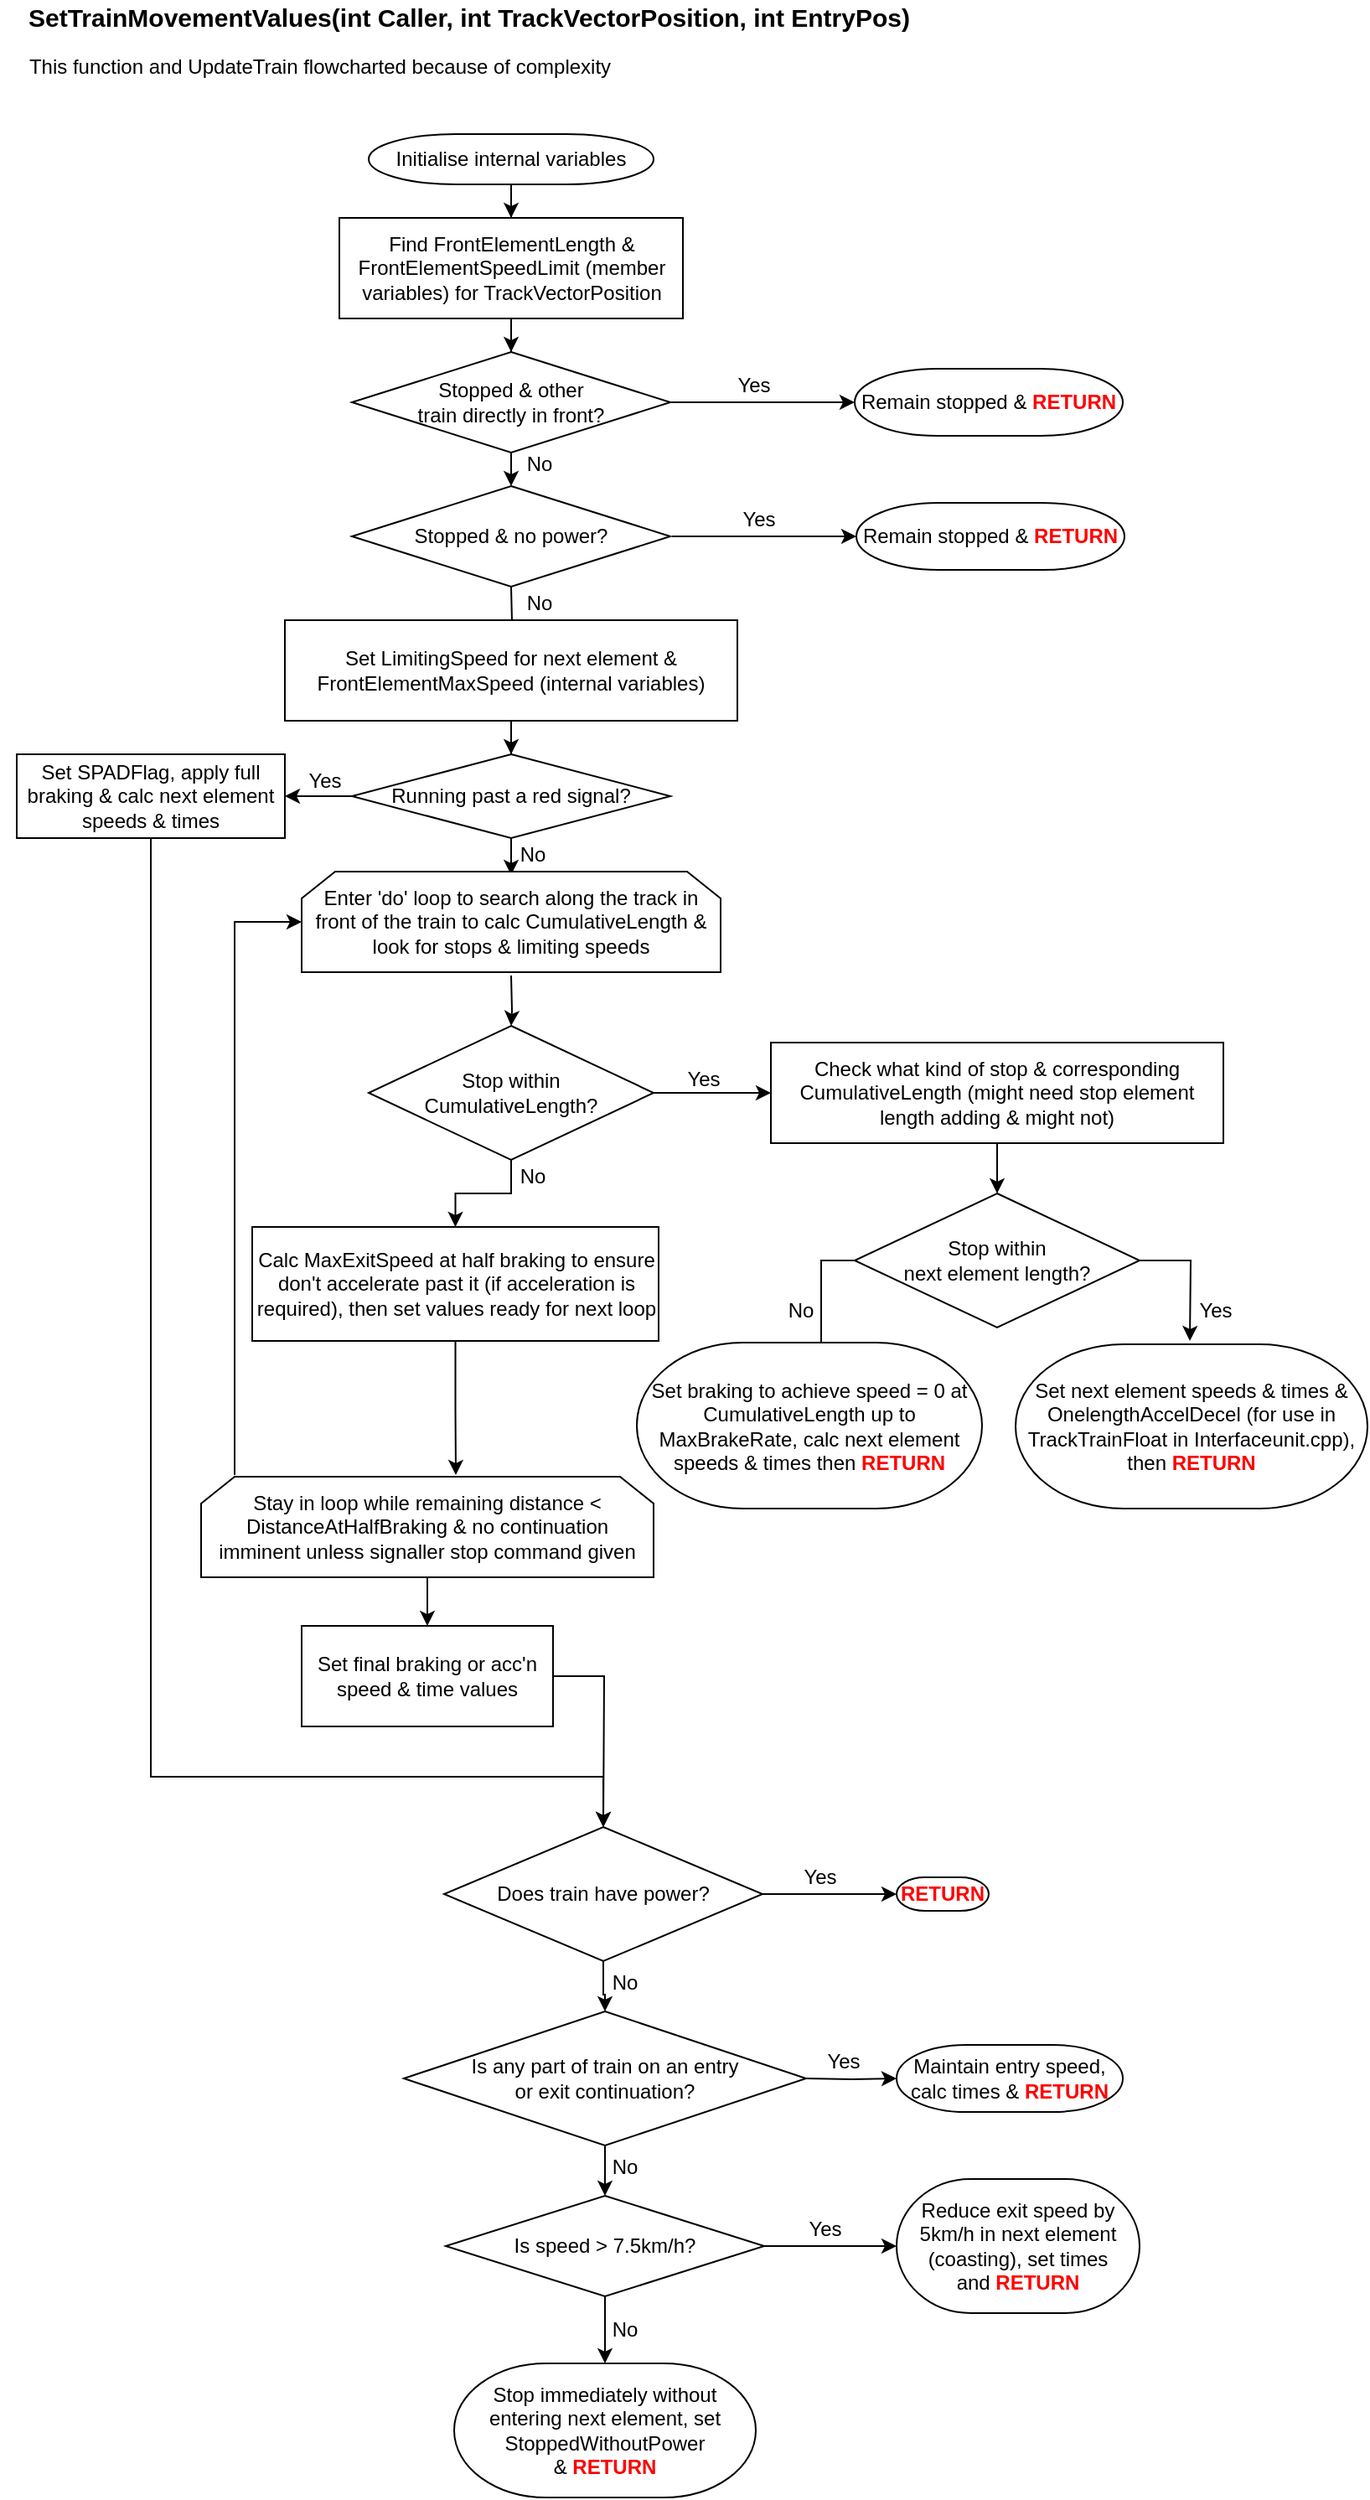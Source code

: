 <mxfile version="13.3.1" type="device"><diagram id="C5RBs43oDa-KdzZeNtuy" name="Page-1"><mxGraphModel dx="1086" dy="786" grid="1" gridSize="10" guides="1" tooltips="1" connect="1" arrows="1" fold="1" page="1" pageScale="1" pageWidth="827" pageHeight="1169" math="0" shadow="0"><root><mxCell id="WIyWlLk6GJQsqaUBKTNV-0"/><mxCell id="WIyWlLk6GJQsqaUBKTNV-1" parent="WIyWlLk6GJQsqaUBKTNV-0"/><mxCell id="4HrJIO2Iazie-PdFovf9-10" value="SetTrainMovementValues(int Caller, int TrackVectorPosition, int EntryPos)" style="text;html=1;strokeColor=none;fillColor=none;align=center;verticalAlign=middle;whiteSpace=wrap;rounded=0;fontStyle=1;fontSize=15;" parent="WIyWlLk6GJQsqaUBKTNV-1" vertex="1"><mxGeometry x="10" y="20" width="560" height="20" as="geometry"/></mxCell><mxCell id="4HrJIO2Iazie-PdFovf9-11" value="" style="edgeStyle=orthogonalEdgeStyle;rounded=0;orthogonalLoop=1;jettySize=auto;html=1;fontSize=12;" parent="WIyWlLk6GJQsqaUBKTNV-1" source="4HrJIO2Iazie-PdFovf9-12" target="4HrJIO2Iazie-PdFovf9-14" edge="1"><mxGeometry relative="1" as="geometry"/></mxCell><mxCell id="4HrJIO2Iazie-PdFovf9-12" value="&lt;font style=&quot;font-size: 12px&quot;&gt;Initialise internal variables&lt;/font&gt;" style="strokeWidth=1;html=1;shape=mxgraph.flowchart.terminator;whiteSpace=wrap;" parent="WIyWlLk6GJQsqaUBKTNV-1" vertex="1"><mxGeometry x="230" y="100" width="170" height="30" as="geometry"/></mxCell><mxCell id="2rcJ7IXv121S0pY-iZ7L-34" value="" style="edgeStyle=orthogonalEdgeStyle;rounded=0;orthogonalLoop=1;jettySize=auto;html=1;" parent="WIyWlLk6GJQsqaUBKTNV-1" source="4HrJIO2Iazie-PdFovf9-14" target="2rcJ7IXv121S0pY-iZ7L-28" edge="1"><mxGeometry relative="1" as="geometry"/></mxCell><mxCell id="4HrJIO2Iazie-PdFovf9-14" value="Find FrontElementLength &amp;amp; FrontElementSpeedLimit (member variables) for TrackVectorPosition" style="rounded=0;whiteSpace=wrap;html=1;fontSize=12;" parent="WIyWlLk6GJQsqaUBKTNV-1" vertex="1"><mxGeometry x="212.5" y="150" width="205" height="60" as="geometry"/></mxCell><mxCell id="4HrJIO2Iazie-PdFovf9-15" value="" style="edgeStyle=orthogonalEdgeStyle;rounded=0;orthogonalLoop=1;jettySize=auto;html=1;fontSize=12;" parent="WIyWlLk6GJQsqaUBKTNV-1" edge="1"><mxGeometry relative="1" as="geometry"><mxPoint x="315" y="290" as="sourcePoint"/><mxPoint x="315" y="310" as="targetPoint"/></mxGeometry></mxCell><mxCell id="4HrJIO2Iazie-PdFovf9-19" value="" style="edgeStyle=orthogonalEdgeStyle;rounded=0;orthogonalLoop=1;jettySize=auto;html=1;fontSize=12;" parent="WIyWlLk6GJQsqaUBKTNV-1" target="4HrJIO2Iazie-PdFovf9-18" edge="1"><mxGeometry relative="1" as="geometry"><mxPoint x="315" y="370" as="sourcePoint"/></mxGeometry></mxCell><mxCell id="2rcJ7IXv121S0pY-iZ7L-46" value="" style="edgeStyle=orthogonalEdgeStyle;rounded=0;orthogonalLoop=1;jettySize=auto;html=1;entryX=0.5;entryY=0;entryDx=0;entryDy=0;" parent="WIyWlLk6GJQsqaUBKTNV-1" source="4HrJIO2Iazie-PdFovf9-18" target="2rcJ7IXv121S0pY-iZ7L-41" edge="1"><mxGeometry relative="1" as="geometry"><mxPoint x="315" y="530" as="targetPoint"/></mxGeometry></mxCell><mxCell id="4HrJIO2Iazie-PdFovf9-18" value="Set LimitingSpeed for next element &amp;amp; FrontElementMaxSpeed (internal variables)" style="rounded=0;whiteSpace=wrap;html=1;fontSize=12;" parent="WIyWlLk6GJQsqaUBKTNV-1" vertex="1"><mxGeometry x="180" y="390" width="270" height="60" as="geometry"/></mxCell><mxCell id="2rcJ7IXv121S0pY-iZ7L-6" value="" style="edgeStyle=orthogonalEdgeStyle;rounded=0;orthogonalLoop=1;jettySize=auto;html=1;" parent="WIyWlLk6GJQsqaUBKTNV-1" source="2rcJ7IXv121S0pY-iZ7L-0" target="2rcJ7IXv121S0pY-iZ7L-5" edge="1"><mxGeometry relative="1" as="geometry"/></mxCell><mxCell id="2rcJ7IXv121S0pY-iZ7L-60" value="" style="edgeStyle=orthogonalEdgeStyle;rounded=0;orthogonalLoop=1;jettySize=auto;html=1;" parent="WIyWlLk6GJQsqaUBKTNV-1" source="2rcJ7IXv121S0pY-iZ7L-0" target="2rcJ7IXv121S0pY-iZ7L-59" edge="1"><mxGeometry relative="1" as="geometry"/></mxCell><mxCell id="2rcJ7IXv121S0pY-iZ7L-0" value="Stop within&lt;br&gt;CumulativeLength?" style="rhombus;whiteSpace=wrap;html=1;" parent="WIyWlLk6GJQsqaUBKTNV-1" vertex="1"><mxGeometry x="230" y="632" width="170" height="80" as="geometry"/></mxCell><mxCell id="2rcJ7IXv121S0pY-iZ7L-4" value="" style="edgeStyle=orthogonalEdgeStyle;rounded=0;orthogonalLoop=1;jettySize=auto;html=1;" parent="WIyWlLk6GJQsqaUBKTNV-1" target="2rcJ7IXv121S0pY-iZ7L-0" edge="1"><mxGeometry relative="1" as="geometry"><mxPoint x="315" y="602" as="sourcePoint"/></mxGeometry></mxCell><mxCell id="2rcJ7IXv121S0pY-iZ7L-15" value="" style="edgeStyle=orthogonalEdgeStyle;rounded=0;orthogonalLoop=1;jettySize=auto;html=1;" parent="WIyWlLk6GJQsqaUBKTNV-1" source="2rcJ7IXv121S0pY-iZ7L-5" target="2rcJ7IXv121S0pY-iZ7L-12" edge="1"><mxGeometry relative="1" as="geometry"/></mxCell><mxCell id="2rcJ7IXv121S0pY-iZ7L-5" value="Check what kind of stop &amp;amp; corresponding CumulativeLength (might need stop element length adding &amp;amp; might not)" style="rounded=0;whiteSpace=wrap;html=1;fontSize=12;" parent="WIyWlLk6GJQsqaUBKTNV-1" vertex="1"><mxGeometry x="470" y="642" width="270" height="60" as="geometry"/></mxCell><mxCell id="2rcJ7IXv121S0pY-iZ7L-7" value="Yes&lt;br&gt;" style="text;html=1;strokeColor=none;fillColor=none;align=center;verticalAlign=middle;whiteSpace=wrap;rounded=0;" parent="WIyWlLk6GJQsqaUBKTNV-1" vertex="1"><mxGeometry x="410" y="654" width="40" height="20" as="geometry"/></mxCell><mxCell id="2rcJ7IXv121S0pY-iZ7L-26" style="edgeStyle=orthogonalEdgeStyle;rounded=0;orthogonalLoop=1;jettySize=auto;html=1;" parent="WIyWlLk6GJQsqaUBKTNV-1" source="2rcJ7IXv121S0pY-iZ7L-12" edge="1"><mxGeometry relative="1" as="geometry"><mxPoint x="500" y="820" as="targetPoint"/></mxGeometry></mxCell><mxCell id="2rcJ7IXv121S0pY-iZ7L-27" style="edgeStyle=orthogonalEdgeStyle;rounded=0;orthogonalLoop=1;jettySize=auto;html=1;" parent="WIyWlLk6GJQsqaUBKTNV-1" source="2rcJ7IXv121S0pY-iZ7L-12" edge="1"><mxGeometry relative="1" as="geometry"><mxPoint x="720" y="820" as="targetPoint"/></mxGeometry></mxCell><mxCell id="2rcJ7IXv121S0pY-iZ7L-12" value="Stop within&lt;br&gt;next element length?" style="rhombus;whiteSpace=wrap;html=1;" parent="WIyWlLk6GJQsqaUBKTNV-1" vertex="1"><mxGeometry x="520" y="732" width="170" height="80" as="geometry"/></mxCell><mxCell id="2rcJ7IXv121S0pY-iZ7L-14" value="Set next element speeds &amp;amp; times &amp;amp; OnelengthAccelDecel (for use in TrackTrainFloat in Interfaceunit.cpp), then&amp;nbsp;&lt;b&gt;&lt;font color=&quot;#ff0000&quot;&gt;RETURN&lt;/font&gt;&lt;/b&gt;" style="strokeWidth=1;html=1;shape=mxgraph.flowchart.terminator;whiteSpace=wrap;" parent="WIyWlLk6GJQsqaUBKTNV-1" vertex="1"><mxGeometry x="616" y="822" width="210" height="98" as="geometry"/></mxCell><mxCell id="2rcJ7IXv121S0pY-iZ7L-21" value="Yes&lt;br&gt;" style="text;html=1;strokeColor=none;fillColor=none;align=center;verticalAlign=middle;whiteSpace=wrap;rounded=0;" parent="WIyWlLk6GJQsqaUBKTNV-1" vertex="1"><mxGeometry x="716" y="792" width="39" height="20" as="geometry"/></mxCell><mxCell id="2rcJ7IXv121S0pY-iZ7L-22" value="Set braking to achieve speed = 0 at CumulativeLength up to MaxBrakeRate, calc next element speeds &amp;amp; times then&amp;nbsp;&lt;b&gt;&lt;font color=&quot;#ff0000&quot;&gt;RETURN&lt;/font&gt;&lt;/b&gt;" style="strokeWidth=1;html=1;shape=mxgraph.flowchart.terminator;whiteSpace=wrap;" parent="WIyWlLk6GJQsqaUBKTNV-1" vertex="1"><mxGeometry x="390" y="821" width="206" height="99" as="geometry"/></mxCell><mxCell id="2rcJ7IXv121S0pY-iZ7L-24" value="No&lt;br&gt;" style="text;html=1;strokeColor=none;fillColor=none;align=center;verticalAlign=middle;whiteSpace=wrap;rounded=0;" parent="WIyWlLk6GJQsqaUBKTNV-1" vertex="1"><mxGeometry x="468" y="792" width="40" height="20" as="geometry"/></mxCell><mxCell id="2rcJ7IXv121S0pY-iZ7L-32" value="" style="edgeStyle=orthogonalEdgeStyle;rounded=0;orthogonalLoop=1;jettySize=auto;html=1;entryX=0;entryY=0.5;entryDx=0;entryDy=0;" parent="WIyWlLk6GJQsqaUBKTNV-1" source="2rcJ7IXv121S0pY-iZ7L-28" target="2rcJ7IXv121S0pY-iZ7L-29" edge="1"><mxGeometry relative="1" as="geometry"><mxPoint x="490" y="260" as="targetPoint"/></mxGeometry></mxCell><mxCell id="2rcJ7IXv121S0pY-iZ7L-28" value="&lt;span&gt;Stopped &amp;amp; other&lt;br&gt;train directly in front?&lt;/span&gt;" style="rhombus;whiteSpace=wrap;html=1;" parent="WIyWlLk6GJQsqaUBKTNV-1" vertex="1"><mxGeometry x="220" y="230" width="190" height="60" as="geometry"/></mxCell><mxCell id="2rcJ7IXv121S0pY-iZ7L-29" value="Remain stopped &amp;amp;&amp;nbsp;&lt;b&gt;&lt;font color=&quot;#ff0000&quot;&gt;RETURN&lt;/font&gt;&lt;/b&gt;" style="strokeWidth=1;html=1;shape=mxgraph.flowchart.terminator;whiteSpace=wrap;" parent="WIyWlLk6GJQsqaUBKTNV-1" vertex="1"><mxGeometry x="520" y="240" width="160" height="40" as="geometry"/></mxCell><mxCell id="2rcJ7IXv121S0pY-iZ7L-33" value="Yes&lt;br&gt;" style="text;html=1;strokeColor=none;fillColor=none;align=center;verticalAlign=middle;whiteSpace=wrap;rounded=0;" parent="WIyWlLk6GJQsqaUBKTNV-1" vertex="1"><mxGeometry x="440" y="240" width="40" height="20" as="geometry"/></mxCell><mxCell id="2rcJ7IXv121S0pY-iZ7L-35" value="No&lt;br&gt;" style="text;html=1;strokeColor=none;fillColor=none;align=center;verticalAlign=middle;whiteSpace=wrap;rounded=0;" parent="WIyWlLk6GJQsqaUBKTNV-1" vertex="1"><mxGeometry x="312" y="287" width="40" height="20" as="geometry"/></mxCell><mxCell id="2rcJ7IXv121S0pY-iZ7L-36" value="Stopped &amp;amp; no power?" style="rhombus;whiteSpace=wrap;html=1;" parent="WIyWlLk6GJQsqaUBKTNV-1" vertex="1"><mxGeometry x="220" y="310" width="190" height="60" as="geometry"/></mxCell><mxCell id="2rcJ7IXv121S0pY-iZ7L-37" value="" style="edgeStyle=orthogonalEdgeStyle;rounded=0;orthogonalLoop=1;jettySize=auto;html=1;entryX=0;entryY=0.5;entryDx=0;entryDy=0;" parent="WIyWlLk6GJQsqaUBKTNV-1" edge="1"><mxGeometry relative="1" as="geometry"><mxPoint x="521" y="340" as="targetPoint"/><mxPoint x="411" y="340" as="sourcePoint"/></mxGeometry></mxCell><mxCell id="2rcJ7IXv121S0pY-iZ7L-38" value="Remain stopped &amp;amp;&amp;nbsp;&lt;b&gt;&lt;font color=&quot;#ff0000&quot;&gt;RETURN&lt;/font&gt;&lt;/b&gt;" style="strokeWidth=1;html=1;shape=mxgraph.flowchart.terminator;whiteSpace=wrap;" parent="WIyWlLk6GJQsqaUBKTNV-1" vertex="1"><mxGeometry x="521" y="320" width="160" height="40" as="geometry"/></mxCell><mxCell id="2rcJ7IXv121S0pY-iZ7L-39" value="Yes&lt;br&gt;" style="text;html=1;strokeColor=none;fillColor=none;align=center;verticalAlign=middle;whiteSpace=wrap;rounded=0;" parent="WIyWlLk6GJQsqaUBKTNV-1" vertex="1"><mxGeometry x="443" y="320" width="40" height="20" as="geometry"/></mxCell><mxCell id="2rcJ7IXv121S0pY-iZ7L-40" value="No&lt;br&gt;" style="text;html=1;strokeColor=none;fillColor=none;align=center;verticalAlign=middle;whiteSpace=wrap;rounded=0;" parent="WIyWlLk6GJQsqaUBKTNV-1" vertex="1"><mxGeometry x="312" y="370" width="40" height="20" as="geometry"/></mxCell><mxCell id="2rcJ7IXv121S0pY-iZ7L-48" value="" style="edgeStyle=orthogonalEdgeStyle;rounded=0;orthogonalLoop=1;jettySize=auto;html=1;" parent="WIyWlLk6GJQsqaUBKTNV-1" source="2rcJ7IXv121S0pY-iZ7L-41" edge="1"><mxGeometry relative="1" as="geometry"><mxPoint x="315" y="542" as="targetPoint"/></mxGeometry></mxCell><mxCell id="2rcJ7IXv121S0pY-iZ7L-53" value="" style="edgeStyle=orthogonalEdgeStyle;rounded=0;orthogonalLoop=1;jettySize=auto;html=1;" parent="WIyWlLk6GJQsqaUBKTNV-1" source="2rcJ7IXv121S0pY-iZ7L-41" target="2rcJ7IXv121S0pY-iZ7L-51" edge="1"><mxGeometry relative="1" as="geometry"/></mxCell><mxCell id="2rcJ7IXv121S0pY-iZ7L-41" value="Running past a red signal?" style="rhombus;whiteSpace=wrap;html=1;" parent="WIyWlLk6GJQsqaUBKTNV-1" vertex="1"><mxGeometry x="220" y="470" width="190" height="50" as="geometry"/></mxCell><mxCell id="2rcJ7IXv121S0pY-iZ7L-49" value="No&lt;br&gt;" style="text;html=1;strokeColor=none;fillColor=none;align=center;verticalAlign=middle;whiteSpace=wrap;rounded=0;" parent="WIyWlLk6GJQsqaUBKTNV-1" vertex="1"><mxGeometry x="308" y="520" width="40" height="20" as="geometry"/></mxCell><mxCell id="2rcJ7IXv121S0pY-iZ7L-51" value="Set SPADFlag, apply full braking &amp;amp; calc next element speeds &amp;amp; times" style="rounded=0;whiteSpace=wrap;html=1;fontSize=12;" parent="WIyWlLk6GJQsqaUBKTNV-1" vertex="1"><mxGeometry x="20" y="470" width="160" height="50" as="geometry"/></mxCell><mxCell id="2rcJ7IXv121S0pY-iZ7L-52" value="Yes&lt;br&gt;" style="text;html=1;strokeColor=none;fillColor=none;align=center;verticalAlign=middle;whiteSpace=wrap;rounded=0;" parent="WIyWlLk6GJQsqaUBKTNV-1" vertex="1"><mxGeometry x="184" y="476" width="40" height="20" as="geometry"/></mxCell><mxCell id="2rcJ7IXv121S0pY-iZ7L-56" value="" style="edgeStyle=orthogonalEdgeStyle;rounded=0;endArrow=classic;html=1;exitX=0.5;exitY=1;exitDx=0;exitDy=0;entryX=0.5;entryY=0;entryDx=0;entryDy=0;" parent="WIyWlLk6GJQsqaUBKTNV-1" source="2rcJ7IXv121S0pY-iZ7L-51" target="tK2GkfAKZ_QxjCMuHLSs-10" edge="1"><mxGeometry width="50" height="50" relative="1" as="geometry"><mxPoint x="440" y="840" as="sourcePoint"/><mxPoint x="100" y="1150" as="targetPoint"/><Array as="points"><mxPoint x="100" y="1080"/><mxPoint x="370" y="1080"/></Array></mxGeometry></mxCell><mxCell id="tK2GkfAKZ_QxjCMuHLSs-5" value="" style="edgeStyle=orthogonalEdgeStyle;rounded=0;orthogonalLoop=1;jettySize=auto;html=1;" parent="WIyWlLk6GJQsqaUBKTNV-1" source="2rcJ7IXv121S0pY-iZ7L-59" edge="1"><mxGeometry relative="1" as="geometry"><mxPoint x="282" y="900" as="targetPoint"/></mxGeometry></mxCell><mxCell id="2rcJ7IXv121S0pY-iZ7L-59" value="Calc MaxExitSpeed at half braking to ensure don't accelerate past it (if acceleration is required), then set values ready for next loop" style="rounded=0;whiteSpace=wrap;html=1;fontSize=12;" parent="WIyWlLk6GJQsqaUBKTNV-1" vertex="1"><mxGeometry x="160.5" y="752" width="242.5" height="68" as="geometry"/></mxCell><mxCell id="2rcJ7IXv121S0pY-iZ7L-61" value="No&lt;br&gt;" style="text;html=1;strokeColor=none;fillColor=none;align=center;verticalAlign=middle;whiteSpace=wrap;rounded=0;" parent="WIyWlLk6GJQsqaUBKTNV-1" vertex="1"><mxGeometry x="308" y="712" width="40" height="20" as="geometry"/></mxCell><mxCell id="tK2GkfAKZ_QxjCMuHLSs-9" value="" style="edgeStyle=orthogonalEdgeStyle;rounded=0;orthogonalLoop=1;jettySize=auto;html=1;" parent="WIyWlLk6GJQsqaUBKTNV-1" source="tK2GkfAKZ_QxjCMuHLSs-2" target="tK2GkfAKZ_QxjCMuHLSs-8" edge="1"><mxGeometry relative="1" as="geometry"/></mxCell><mxCell id="tK2GkfAKZ_QxjCMuHLSs-2" value="&lt;span&gt;Stay in loop while remaining distance &amp;lt; DistanceAtHalfBraking &amp;amp; no continuation imminent unless signaller stop command given&lt;/span&gt;" style="shape=loopLimit;whiteSpace=wrap;html=1;" parent="WIyWlLk6GJQsqaUBKTNV-1" vertex="1"><mxGeometry x="130" y="901" width="270" height="60" as="geometry"/></mxCell><mxCell id="tK2GkfAKZ_QxjCMuHLSs-6" value="&lt;span&gt;Enter 'do' loop to search along the track in front of the train to calc CumulativeLength &amp;amp; look for stops &amp;amp; limiting speeds&lt;/span&gt;" style="shape=loopLimit;whiteSpace=wrap;html=1;" parent="WIyWlLk6GJQsqaUBKTNV-1" vertex="1"><mxGeometry x="190" y="540" width="250" height="60" as="geometry"/></mxCell><mxCell id="tK2GkfAKZ_QxjCMuHLSs-7" value="" style="edgeStyle=orthogonalEdgeStyle;rounded=0;endArrow=classic;html=1;entryX=0;entryY=0.5;entryDx=0;entryDy=0;" parent="WIyWlLk6GJQsqaUBKTNV-1" target="tK2GkfAKZ_QxjCMuHLSs-6" edge="1"><mxGeometry width="50" height="50" relative="1" as="geometry"><mxPoint x="150" y="900" as="sourcePoint"/><mxPoint x="150" y="570" as="targetPoint"/><Array as="points"><mxPoint x="150" y="570"/></Array></mxGeometry></mxCell><mxCell id="tK2GkfAKZ_QxjCMuHLSs-11" value="" style="edgeStyle=orthogonalEdgeStyle;rounded=0;orthogonalLoop=1;jettySize=auto;html=1;" parent="WIyWlLk6GJQsqaUBKTNV-1" source="tK2GkfAKZ_QxjCMuHLSs-8" edge="1"><mxGeometry relative="1" as="geometry"><mxPoint x="370" y="1110" as="targetPoint"/></mxGeometry></mxCell><mxCell id="tK2GkfAKZ_QxjCMuHLSs-8" value="Set final braking or acc'n speed &amp;amp; time values" style="rounded=0;whiteSpace=wrap;html=1;" parent="WIyWlLk6GJQsqaUBKTNV-1" vertex="1"><mxGeometry x="190" y="990" width="150" height="60" as="geometry"/></mxCell><mxCell id="tK2GkfAKZ_QxjCMuHLSs-13" value="" style="edgeStyle=orthogonalEdgeStyle;rounded=0;orthogonalLoop=1;jettySize=auto;html=1;" parent="WIyWlLk6GJQsqaUBKTNV-1" source="tK2GkfAKZ_QxjCMuHLSs-10" target="tK2GkfAKZ_QxjCMuHLSs-12" edge="1"><mxGeometry relative="1" as="geometry"/></mxCell><mxCell id="tK2GkfAKZ_QxjCMuHLSs-16" value="" style="edgeStyle=orthogonalEdgeStyle;rounded=0;orthogonalLoop=1;jettySize=auto;html=1;" parent="WIyWlLk6GJQsqaUBKTNV-1" source="tK2GkfAKZ_QxjCMuHLSs-10" target="tK2GkfAKZ_QxjCMuHLSs-15" edge="1"><mxGeometry relative="1" as="geometry"/></mxCell><mxCell id="tK2GkfAKZ_QxjCMuHLSs-10" value="Does train have power?" style="rhombus;whiteSpace=wrap;html=1;" parent="WIyWlLk6GJQsqaUBKTNV-1" vertex="1"><mxGeometry x="275" y="1110" width="190" height="80" as="geometry"/></mxCell><mxCell id="tK2GkfAKZ_QxjCMuHLSs-12" value="&lt;b&gt;&lt;font color=&quot;#ff0000&quot;&gt;RETURN&lt;/font&gt;&lt;/b&gt;" style="strokeWidth=1;html=1;shape=mxgraph.flowchart.terminator;whiteSpace=wrap;" parent="WIyWlLk6GJQsqaUBKTNV-1" vertex="1"><mxGeometry x="545" y="1140" width="55" height="20" as="geometry"/></mxCell><mxCell id="tK2GkfAKZ_QxjCMuHLSs-14" value="Yes&lt;br&gt;" style="text;html=1;strokeColor=none;fillColor=none;align=center;verticalAlign=middle;whiteSpace=wrap;rounded=0;" parent="WIyWlLk6GJQsqaUBKTNV-1" vertex="1"><mxGeometry x="480" y="1130" width="39" height="20" as="geometry"/></mxCell><mxCell id="tK2GkfAKZ_QxjCMuHLSs-15" value="Is any part of train on an entry &lt;br&gt;or exit continuation?" style="rhombus;whiteSpace=wrap;html=1;" parent="WIyWlLk6GJQsqaUBKTNV-1" vertex="1"><mxGeometry x="251" y="1220" width="240" height="80" as="geometry"/></mxCell><mxCell id="tK2GkfAKZ_QxjCMuHLSs-17" value="No&lt;br&gt;" style="text;html=1;strokeColor=none;fillColor=none;align=center;verticalAlign=middle;whiteSpace=wrap;rounded=0;" parent="WIyWlLk6GJQsqaUBKTNV-1" vertex="1"><mxGeometry x="363" y="1193" width="40" height="20" as="geometry"/></mxCell><mxCell id="tK2GkfAKZ_QxjCMuHLSs-18" value="" style="edgeStyle=orthogonalEdgeStyle;rounded=0;orthogonalLoop=1;jettySize=auto;html=1;" parent="WIyWlLk6GJQsqaUBKTNV-1" target="tK2GkfAKZ_QxjCMuHLSs-19" edge="1"><mxGeometry relative="1" as="geometry"><mxPoint x="491" y="1260" as="sourcePoint"/></mxGeometry></mxCell><mxCell id="tK2GkfAKZ_QxjCMuHLSs-19" value="Maintain entry speed, calc times &amp;amp;&amp;nbsp;&lt;b&gt;&lt;font color=&quot;#ff0000&quot;&gt;RETURN&lt;/font&gt;&lt;/b&gt;" style="strokeWidth=1;html=1;shape=mxgraph.flowchart.terminator;whiteSpace=wrap;" parent="WIyWlLk6GJQsqaUBKTNV-1" vertex="1"><mxGeometry x="545" y="1240" width="135" height="40" as="geometry"/></mxCell><mxCell id="tK2GkfAKZ_QxjCMuHLSs-20" value="Yes&lt;br&gt;" style="text;html=1;strokeColor=none;fillColor=none;align=center;verticalAlign=middle;whiteSpace=wrap;rounded=0;" parent="WIyWlLk6GJQsqaUBKTNV-1" vertex="1"><mxGeometry x="494" y="1240" width="39" height="20" as="geometry"/></mxCell><mxCell id="tK2GkfAKZ_QxjCMuHLSs-21" value="" style="edgeStyle=orthogonalEdgeStyle;rounded=0;orthogonalLoop=1;jettySize=auto;html=1;" parent="WIyWlLk6GJQsqaUBKTNV-1" edge="1"><mxGeometry relative="1" as="geometry"><mxPoint x="371" y="1300" as="sourcePoint"/><mxPoint x="371" y="1330" as="targetPoint"/></mxGeometry></mxCell><mxCell id="tK2GkfAKZ_QxjCMuHLSs-22" value="No&lt;br&gt;" style="text;html=1;strokeColor=none;fillColor=none;align=center;verticalAlign=middle;whiteSpace=wrap;rounded=0;" parent="WIyWlLk6GJQsqaUBKTNV-1" vertex="1"><mxGeometry x="363" y="1303" width="40" height="20" as="geometry"/></mxCell><mxCell id="tK2GkfAKZ_QxjCMuHLSs-26" value="" style="edgeStyle=orthogonalEdgeStyle;rounded=0;orthogonalLoop=1;jettySize=auto;html=1;" parent="WIyWlLk6GJQsqaUBKTNV-1" source="tK2GkfAKZ_QxjCMuHLSs-24" target="tK2GkfAKZ_QxjCMuHLSs-25" edge="1"><mxGeometry relative="1" as="geometry"/></mxCell><mxCell id="tK2GkfAKZ_QxjCMuHLSs-28" value="" style="edgeStyle=orthogonalEdgeStyle;rounded=0;orthogonalLoop=1;jettySize=auto;html=1;" parent="WIyWlLk6GJQsqaUBKTNV-1" source="tK2GkfAKZ_QxjCMuHLSs-24" target="tK2GkfAKZ_QxjCMuHLSs-27" edge="1"><mxGeometry relative="1" as="geometry"/></mxCell><mxCell id="tK2GkfAKZ_QxjCMuHLSs-24" value="Is speed &amp;gt; 7.5km/h?" style="rhombus;whiteSpace=wrap;html=1;" parent="WIyWlLk6GJQsqaUBKTNV-1" vertex="1"><mxGeometry x="276" y="1330" width="190" height="60" as="geometry"/></mxCell><mxCell id="tK2GkfAKZ_QxjCMuHLSs-25" value="Reduce exit speed by 5km/h in next element (coasting), set times and&amp;nbsp;&lt;b&gt;&lt;font color=&quot;#ff0000&quot;&gt;RETURN&lt;/font&gt;&lt;/b&gt;" style="strokeWidth=1;html=1;shape=mxgraph.flowchart.terminator;whiteSpace=wrap;" parent="WIyWlLk6GJQsqaUBKTNV-1" vertex="1"><mxGeometry x="545" y="1320" width="145" height="80" as="geometry"/></mxCell><mxCell id="tK2GkfAKZ_QxjCMuHLSs-27" value="Stop immediately without entering next element, set StoppedWithoutPower &amp;amp;&amp;nbsp;&lt;b&gt;&lt;font color=&quot;#ff0000&quot;&gt;RETURN&lt;/font&gt;&lt;/b&gt;" style="strokeWidth=1;html=1;shape=mxgraph.flowchart.terminator;whiteSpace=wrap;" parent="WIyWlLk6GJQsqaUBKTNV-1" vertex="1"><mxGeometry x="281" y="1430" width="180" height="80" as="geometry"/></mxCell><mxCell id="PoKQZOzwYBwb4kayTo5s-0" value="Yes&lt;br&gt;" style="text;html=1;strokeColor=none;fillColor=none;align=center;verticalAlign=middle;whiteSpace=wrap;rounded=0;" parent="WIyWlLk6GJQsqaUBKTNV-1" vertex="1"><mxGeometry x="483" y="1340" width="39" height="20" as="geometry"/></mxCell><mxCell id="PoKQZOzwYBwb4kayTo5s-1" value="No&lt;br&gt;" style="text;html=1;strokeColor=none;fillColor=none;align=center;verticalAlign=middle;whiteSpace=wrap;rounded=0;" parent="WIyWlLk6GJQsqaUBKTNV-1" vertex="1"><mxGeometry x="363" y="1400" width="40" height="20" as="geometry"/></mxCell><mxCell id="FBq2LUGolpod9V-TRRyQ-0" value="This function and UpdateTrain flowcharted because of complexity" style="text;html=1;strokeColor=none;fillColor=none;align=center;verticalAlign=middle;whiteSpace=wrap;rounded=0;" parent="WIyWlLk6GJQsqaUBKTNV-1" vertex="1"><mxGeometry x="16" y="50" width="370" height="20" as="geometry"/></mxCell></root></mxGraphModel></diagram></mxfile>